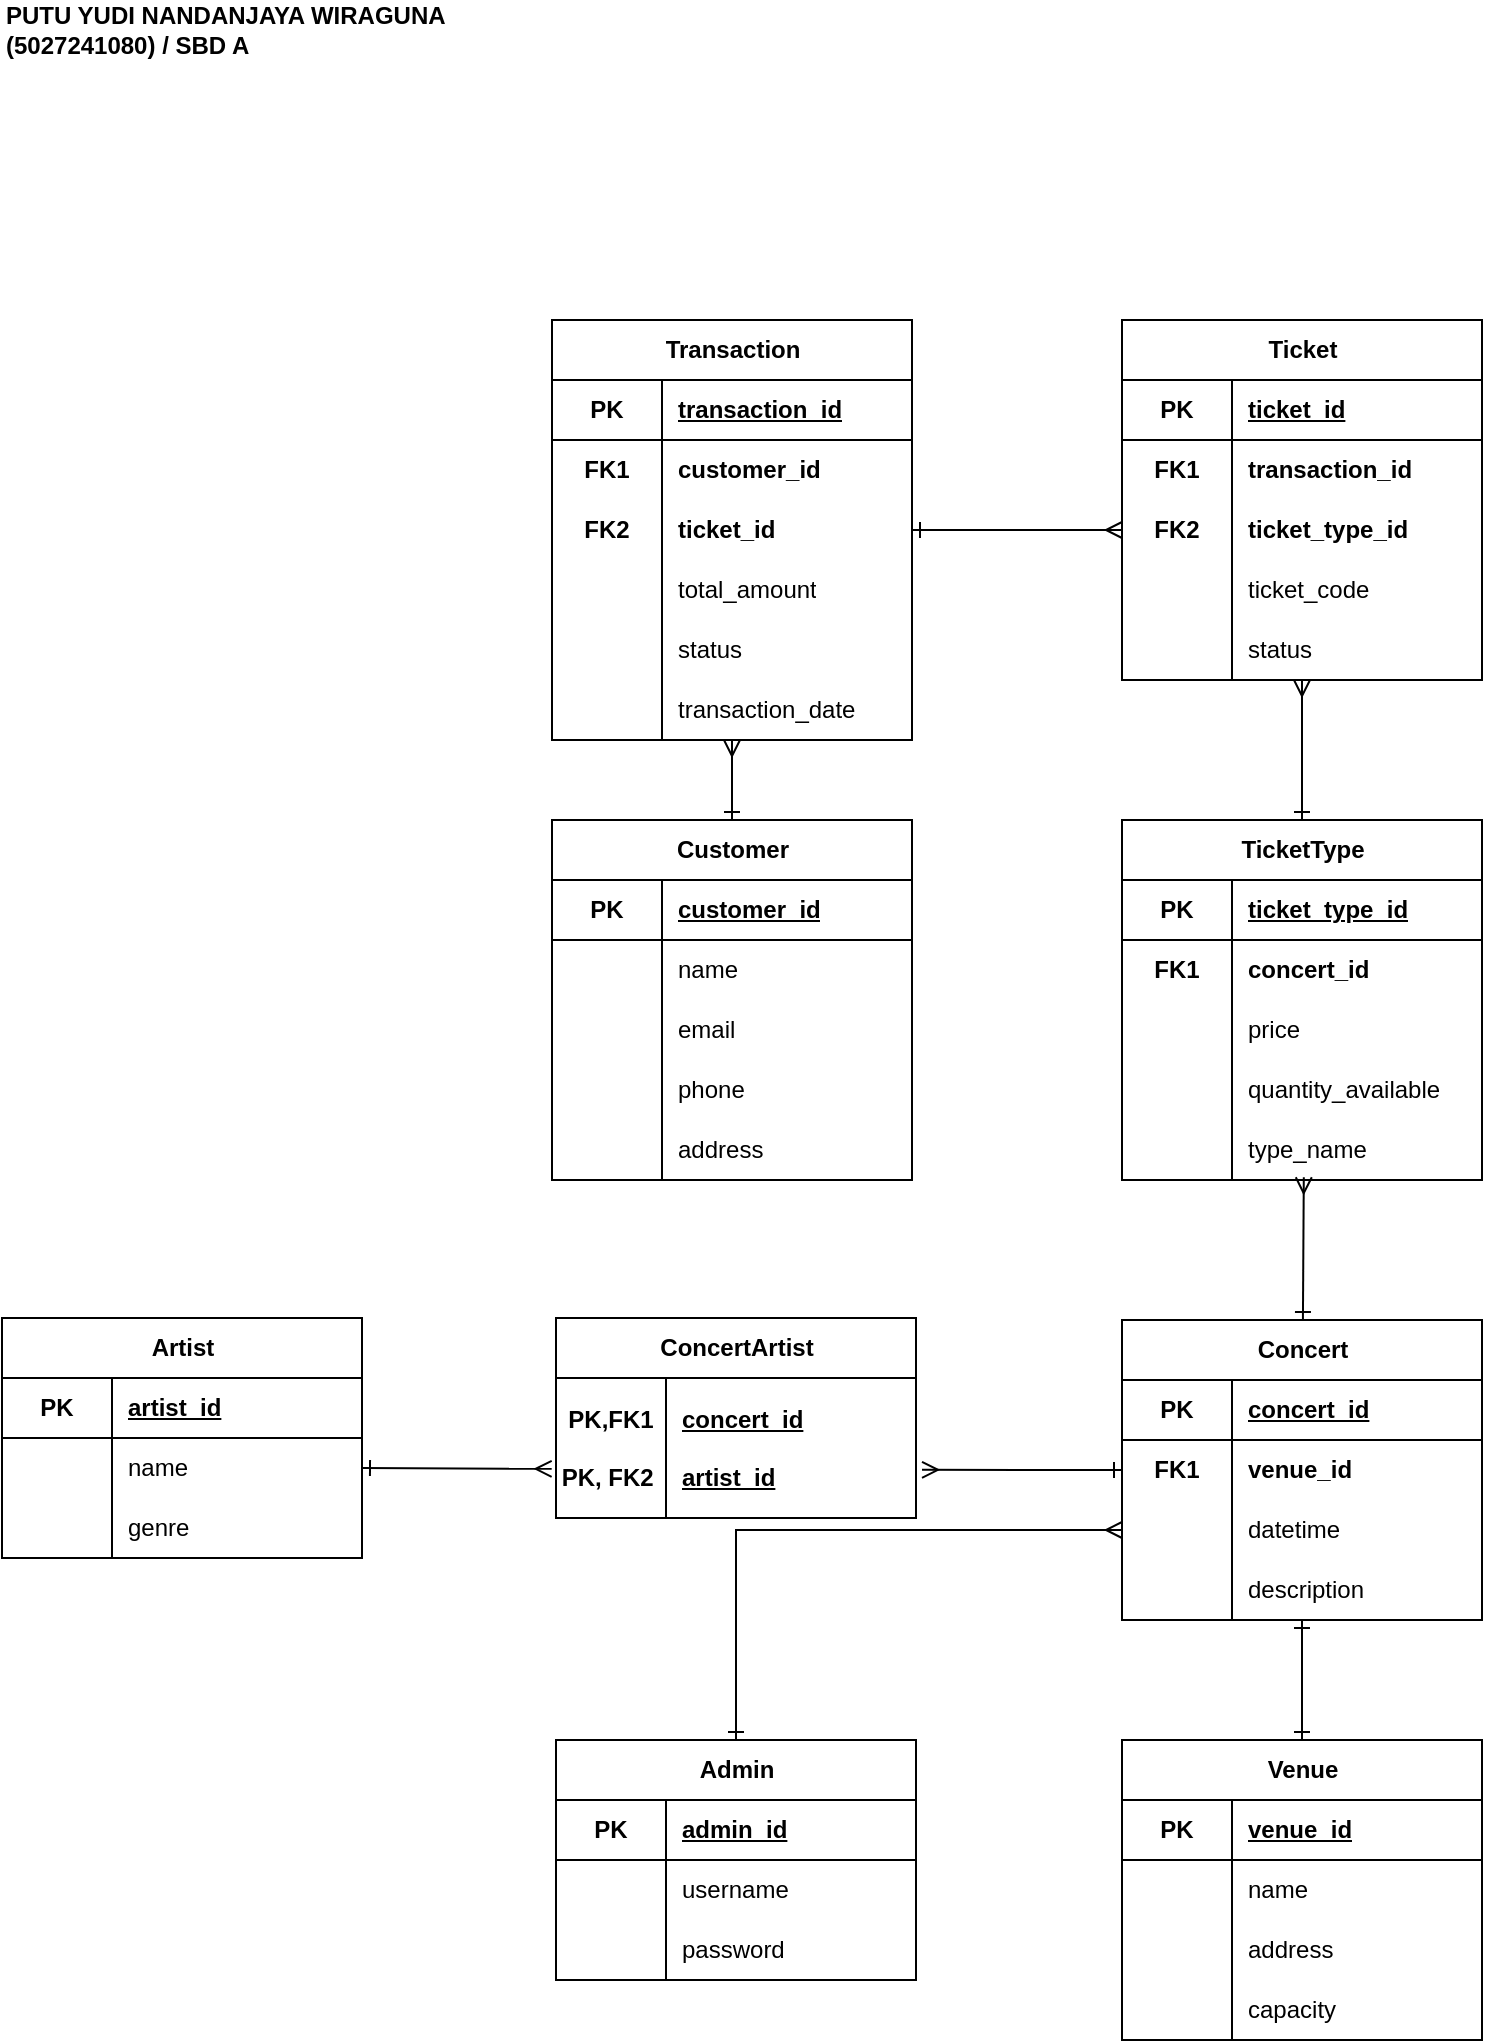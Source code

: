 <mxfile version="26.1.1">
  <diagram name="Page-1" id="lm5dvOAxVJhdNo7mdWoG">
    <mxGraphModel dx="1615" dy="803" grid="1" gridSize="10" guides="1" tooltips="1" connect="1" arrows="1" fold="1" page="1" pageScale="1" pageWidth="850" pageHeight="1100" math="0" shadow="0">
      <root>
        <mxCell id="0" />
        <mxCell id="1" parent="0" />
        <mxCell id="jtw9Fam_n0TnpMAIhiuo-1" value="Customer" style="shape=table;startSize=30;container=1;collapsible=1;childLayout=tableLayout;fixedRows=1;rowLines=0;fontStyle=1;align=center;resizeLast=1;html=1;" vertex="1" parent="1">
          <mxGeometry x="335" y="460" width="180" height="180" as="geometry" />
        </mxCell>
        <mxCell id="jtw9Fam_n0TnpMAIhiuo-2" value="" style="shape=tableRow;horizontal=0;startSize=0;swimlaneHead=0;swimlaneBody=0;fillColor=none;collapsible=0;dropTarget=0;points=[[0,0.5],[1,0.5]];portConstraint=eastwest;top=0;left=0;right=0;bottom=1;" vertex="1" parent="jtw9Fam_n0TnpMAIhiuo-1">
          <mxGeometry y="30" width="180" height="30" as="geometry" />
        </mxCell>
        <mxCell id="jtw9Fam_n0TnpMAIhiuo-3" value="PK" style="shape=partialRectangle;connectable=0;fillColor=none;top=0;left=0;bottom=0;right=0;fontStyle=1;overflow=hidden;whiteSpace=wrap;html=1;" vertex="1" parent="jtw9Fam_n0TnpMAIhiuo-2">
          <mxGeometry width="55" height="30" as="geometry">
            <mxRectangle width="55" height="30" as="alternateBounds" />
          </mxGeometry>
        </mxCell>
        <mxCell id="jtw9Fam_n0TnpMAIhiuo-4" value="customer_id" style="shape=partialRectangle;connectable=0;fillColor=none;top=0;left=0;bottom=0;right=0;align=left;spacingLeft=6;fontStyle=5;overflow=hidden;whiteSpace=wrap;html=1;" vertex="1" parent="jtw9Fam_n0TnpMAIhiuo-2">
          <mxGeometry x="55" width="125" height="30" as="geometry">
            <mxRectangle width="125" height="30" as="alternateBounds" />
          </mxGeometry>
        </mxCell>
        <mxCell id="jtw9Fam_n0TnpMAIhiuo-5" value="" style="shape=tableRow;horizontal=0;startSize=0;swimlaneHead=0;swimlaneBody=0;fillColor=none;collapsible=0;dropTarget=0;points=[[0,0.5],[1,0.5]];portConstraint=eastwest;top=0;left=0;right=0;bottom=0;" vertex="1" parent="jtw9Fam_n0TnpMAIhiuo-1">
          <mxGeometry y="60" width="180" height="30" as="geometry" />
        </mxCell>
        <mxCell id="jtw9Fam_n0TnpMAIhiuo-6" value="" style="shape=partialRectangle;connectable=0;fillColor=none;top=0;left=0;bottom=0;right=0;editable=1;overflow=hidden;whiteSpace=wrap;html=1;" vertex="1" parent="jtw9Fam_n0TnpMAIhiuo-5">
          <mxGeometry width="55" height="30" as="geometry">
            <mxRectangle width="55" height="30" as="alternateBounds" />
          </mxGeometry>
        </mxCell>
        <mxCell id="jtw9Fam_n0TnpMAIhiuo-7" value="name" style="shape=partialRectangle;connectable=0;fillColor=none;top=0;left=0;bottom=0;right=0;align=left;spacingLeft=6;overflow=hidden;whiteSpace=wrap;html=1;" vertex="1" parent="jtw9Fam_n0TnpMAIhiuo-5">
          <mxGeometry x="55" width="125" height="30" as="geometry">
            <mxRectangle width="125" height="30" as="alternateBounds" />
          </mxGeometry>
        </mxCell>
        <mxCell id="jtw9Fam_n0TnpMAIhiuo-8" value="" style="shape=tableRow;horizontal=0;startSize=0;swimlaneHead=0;swimlaneBody=0;fillColor=none;collapsible=0;dropTarget=0;points=[[0,0.5],[1,0.5]];portConstraint=eastwest;top=0;left=0;right=0;bottom=0;" vertex="1" parent="jtw9Fam_n0TnpMAIhiuo-1">
          <mxGeometry y="90" width="180" height="30" as="geometry" />
        </mxCell>
        <mxCell id="jtw9Fam_n0TnpMAIhiuo-9" value="" style="shape=partialRectangle;connectable=0;fillColor=none;top=0;left=0;bottom=0;right=0;editable=1;overflow=hidden;whiteSpace=wrap;html=1;" vertex="1" parent="jtw9Fam_n0TnpMAIhiuo-8">
          <mxGeometry width="55" height="30" as="geometry">
            <mxRectangle width="55" height="30" as="alternateBounds" />
          </mxGeometry>
        </mxCell>
        <mxCell id="jtw9Fam_n0TnpMAIhiuo-10" value="email" style="shape=partialRectangle;connectable=0;fillColor=none;top=0;left=0;bottom=0;right=0;align=left;spacingLeft=6;overflow=hidden;whiteSpace=wrap;html=1;" vertex="1" parent="jtw9Fam_n0TnpMAIhiuo-8">
          <mxGeometry x="55" width="125" height="30" as="geometry">
            <mxRectangle width="125" height="30" as="alternateBounds" />
          </mxGeometry>
        </mxCell>
        <mxCell id="jtw9Fam_n0TnpMAIhiuo-11" value="" style="shape=tableRow;horizontal=0;startSize=0;swimlaneHead=0;swimlaneBody=0;fillColor=none;collapsible=0;dropTarget=0;points=[[0,0.5],[1,0.5]];portConstraint=eastwest;top=0;left=0;right=0;bottom=0;" vertex="1" parent="jtw9Fam_n0TnpMAIhiuo-1">
          <mxGeometry y="120" width="180" height="30" as="geometry" />
        </mxCell>
        <mxCell id="jtw9Fam_n0TnpMAIhiuo-12" value="" style="shape=partialRectangle;connectable=0;fillColor=none;top=0;left=0;bottom=0;right=0;editable=1;overflow=hidden;whiteSpace=wrap;html=1;" vertex="1" parent="jtw9Fam_n0TnpMAIhiuo-11">
          <mxGeometry width="55" height="30" as="geometry">
            <mxRectangle width="55" height="30" as="alternateBounds" />
          </mxGeometry>
        </mxCell>
        <mxCell id="jtw9Fam_n0TnpMAIhiuo-13" value="phone" style="shape=partialRectangle;connectable=0;fillColor=none;top=0;left=0;bottom=0;right=0;align=left;spacingLeft=6;overflow=hidden;whiteSpace=wrap;html=1;" vertex="1" parent="jtw9Fam_n0TnpMAIhiuo-11">
          <mxGeometry x="55" width="125" height="30" as="geometry">
            <mxRectangle width="125" height="30" as="alternateBounds" />
          </mxGeometry>
        </mxCell>
        <mxCell id="jtw9Fam_n0TnpMAIhiuo-38" value="" style="shape=tableRow;horizontal=0;startSize=0;swimlaneHead=0;swimlaneBody=0;fillColor=none;collapsible=0;dropTarget=0;points=[[0,0.5],[1,0.5]];portConstraint=eastwest;top=0;left=0;right=0;bottom=0;" vertex="1" parent="jtw9Fam_n0TnpMAIhiuo-1">
          <mxGeometry y="150" width="180" height="30" as="geometry" />
        </mxCell>
        <mxCell id="jtw9Fam_n0TnpMAIhiuo-39" value="" style="shape=partialRectangle;connectable=0;fillColor=none;top=0;left=0;bottom=0;right=0;editable=1;overflow=hidden;whiteSpace=wrap;html=1;" vertex="1" parent="jtw9Fam_n0TnpMAIhiuo-38">
          <mxGeometry width="55" height="30" as="geometry">
            <mxRectangle width="55" height="30" as="alternateBounds" />
          </mxGeometry>
        </mxCell>
        <mxCell id="jtw9Fam_n0TnpMAIhiuo-40" value="address" style="shape=partialRectangle;connectable=0;fillColor=none;top=0;left=0;bottom=0;right=0;align=left;spacingLeft=6;overflow=hidden;whiteSpace=wrap;html=1;" vertex="1" parent="jtw9Fam_n0TnpMAIhiuo-38">
          <mxGeometry x="55" width="125" height="30" as="geometry">
            <mxRectangle width="125" height="30" as="alternateBounds" />
          </mxGeometry>
        </mxCell>
        <mxCell id="jtw9Fam_n0TnpMAIhiuo-41" value="Transaction" style="shape=table;startSize=30;container=1;collapsible=1;childLayout=tableLayout;fixedRows=1;rowLines=0;fontStyle=1;align=center;resizeLast=1;html=1;" vertex="1" parent="1">
          <mxGeometry x="335" y="210" width="180" height="210" as="geometry" />
        </mxCell>
        <mxCell id="jtw9Fam_n0TnpMAIhiuo-92" value="" style="shape=tableRow;horizontal=0;startSize=0;swimlaneHead=0;swimlaneBody=0;fillColor=none;collapsible=0;dropTarget=0;points=[[0,0.5],[1,0.5]];portConstraint=eastwest;top=0;left=0;right=0;bottom=1;" vertex="1" parent="jtw9Fam_n0TnpMAIhiuo-41">
          <mxGeometry y="30" width="180" height="30" as="geometry" />
        </mxCell>
        <mxCell id="jtw9Fam_n0TnpMAIhiuo-93" value="PK" style="shape=partialRectangle;connectable=0;fillColor=none;top=0;left=0;bottom=0;right=0;fontStyle=1;overflow=hidden;whiteSpace=wrap;html=1;" vertex="1" parent="jtw9Fam_n0TnpMAIhiuo-92">
          <mxGeometry width="55" height="30" as="geometry">
            <mxRectangle width="55" height="30" as="alternateBounds" />
          </mxGeometry>
        </mxCell>
        <mxCell id="jtw9Fam_n0TnpMAIhiuo-94" value="transaction_id" style="shape=partialRectangle;connectable=0;fillColor=none;top=0;left=0;bottom=0;right=0;align=left;spacingLeft=6;fontStyle=5;overflow=hidden;whiteSpace=wrap;html=1;" vertex="1" parent="jtw9Fam_n0TnpMAIhiuo-92">
          <mxGeometry x="55" width="125" height="30" as="geometry">
            <mxRectangle width="125" height="30" as="alternateBounds" />
          </mxGeometry>
        </mxCell>
        <mxCell id="jtw9Fam_n0TnpMAIhiuo-153" value="" style="shape=tableRow;horizontal=0;startSize=0;swimlaneHead=0;swimlaneBody=0;fillColor=none;collapsible=0;dropTarget=0;points=[[0,0.5],[1,0.5]];portConstraint=eastwest;top=0;left=0;right=0;bottom=0;" vertex="1" parent="jtw9Fam_n0TnpMAIhiuo-41">
          <mxGeometry y="60" width="180" height="30" as="geometry" />
        </mxCell>
        <mxCell id="jtw9Fam_n0TnpMAIhiuo-154" value="&lt;b&gt;FK1&lt;/b&gt;" style="shape=partialRectangle;connectable=0;fillColor=none;top=0;left=0;bottom=0;right=0;editable=1;overflow=hidden;whiteSpace=wrap;html=1;" vertex="1" parent="jtw9Fam_n0TnpMAIhiuo-153">
          <mxGeometry width="55" height="30" as="geometry">
            <mxRectangle width="55" height="30" as="alternateBounds" />
          </mxGeometry>
        </mxCell>
        <mxCell id="jtw9Fam_n0TnpMAIhiuo-155" value="&lt;b&gt;customer_id&lt;/b&gt;" style="shape=partialRectangle;connectable=0;fillColor=none;top=0;left=0;bottom=0;right=0;align=left;spacingLeft=6;overflow=hidden;whiteSpace=wrap;html=1;" vertex="1" parent="jtw9Fam_n0TnpMAIhiuo-153">
          <mxGeometry x="55" width="125" height="30" as="geometry">
            <mxRectangle width="125" height="30" as="alternateBounds" />
          </mxGeometry>
        </mxCell>
        <mxCell id="jtw9Fam_n0TnpMAIhiuo-156" value="" style="shape=tableRow;horizontal=0;startSize=0;swimlaneHead=0;swimlaneBody=0;fillColor=none;collapsible=0;dropTarget=0;points=[[0,0.5],[1,0.5]];portConstraint=eastwest;top=0;left=0;right=0;bottom=0;" vertex="1" parent="jtw9Fam_n0TnpMAIhiuo-41">
          <mxGeometry y="90" width="180" height="30" as="geometry" />
        </mxCell>
        <mxCell id="jtw9Fam_n0TnpMAIhiuo-157" value="FK2" style="shape=partialRectangle;connectable=0;fillColor=none;top=0;left=0;bottom=0;right=0;editable=1;overflow=hidden;whiteSpace=wrap;html=1;fontStyle=1" vertex="1" parent="jtw9Fam_n0TnpMAIhiuo-156">
          <mxGeometry width="55" height="30" as="geometry">
            <mxRectangle width="55" height="30" as="alternateBounds" />
          </mxGeometry>
        </mxCell>
        <mxCell id="jtw9Fam_n0TnpMAIhiuo-158" value="&lt;b&gt;ticket_id&lt;/b&gt;" style="shape=partialRectangle;connectable=0;fillColor=none;top=0;left=0;bottom=0;right=0;align=left;spacingLeft=6;overflow=hidden;whiteSpace=wrap;html=1;" vertex="1" parent="jtw9Fam_n0TnpMAIhiuo-156">
          <mxGeometry x="55" width="125" height="30" as="geometry">
            <mxRectangle width="125" height="30" as="alternateBounds" />
          </mxGeometry>
        </mxCell>
        <mxCell id="jtw9Fam_n0TnpMAIhiuo-51" value="" style="shape=tableRow;horizontal=0;startSize=0;swimlaneHead=0;swimlaneBody=0;fillColor=none;collapsible=0;dropTarget=0;points=[[0,0.5],[1,0.5]];portConstraint=eastwest;top=0;left=0;right=0;bottom=0;" vertex="1" parent="jtw9Fam_n0TnpMAIhiuo-41">
          <mxGeometry y="120" width="180" height="30" as="geometry" />
        </mxCell>
        <mxCell id="jtw9Fam_n0TnpMAIhiuo-52" value="" style="shape=partialRectangle;connectable=0;fillColor=none;top=0;left=0;bottom=0;right=0;editable=1;overflow=hidden;whiteSpace=wrap;html=1;" vertex="1" parent="jtw9Fam_n0TnpMAIhiuo-51">
          <mxGeometry width="55" height="30" as="geometry">
            <mxRectangle width="55" height="30" as="alternateBounds" />
          </mxGeometry>
        </mxCell>
        <mxCell id="jtw9Fam_n0TnpMAIhiuo-53" value="total_amount" style="shape=partialRectangle;connectable=0;fillColor=none;top=0;left=0;bottom=0;right=0;align=left;spacingLeft=6;overflow=hidden;whiteSpace=wrap;html=1;" vertex="1" parent="jtw9Fam_n0TnpMAIhiuo-51">
          <mxGeometry x="55" width="125" height="30" as="geometry">
            <mxRectangle width="125" height="30" as="alternateBounds" />
          </mxGeometry>
        </mxCell>
        <mxCell id="jtw9Fam_n0TnpMAIhiuo-54" value="" style="shape=tableRow;horizontal=0;startSize=0;swimlaneHead=0;swimlaneBody=0;fillColor=none;collapsible=0;dropTarget=0;points=[[0,0.5],[1,0.5]];portConstraint=eastwest;top=0;left=0;right=0;bottom=0;" vertex="1" parent="jtw9Fam_n0TnpMAIhiuo-41">
          <mxGeometry y="150" width="180" height="30" as="geometry" />
        </mxCell>
        <mxCell id="jtw9Fam_n0TnpMAIhiuo-55" value="" style="shape=partialRectangle;connectable=0;fillColor=none;top=0;left=0;bottom=0;right=0;editable=1;overflow=hidden;whiteSpace=wrap;html=1;" vertex="1" parent="jtw9Fam_n0TnpMAIhiuo-54">
          <mxGeometry width="55" height="30" as="geometry">
            <mxRectangle width="55" height="30" as="alternateBounds" />
          </mxGeometry>
        </mxCell>
        <mxCell id="jtw9Fam_n0TnpMAIhiuo-56" value="status" style="shape=partialRectangle;connectable=0;fillColor=none;top=0;left=0;bottom=0;right=0;align=left;spacingLeft=6;overflow=hidden;whiteSpace=wrap;html=1;" vertex="1" parent="jtw9Fam_n0TnpMAIhiuo-54">
          <mxGeometry x="55" width="125" height="30" as="geometry">
            <mxRectangle width="125" height="30" as="alternateBounds" />
          </mxGeometry>
        </mxCell>
        <mxCell id="jtw9Fam_n0TnpMAIhiuo-67" value="" style="shape=tableRow;horizontal=0;startSize=0;swimlaneHead=0;swimlaneBody=0;fillColor=none;collapsible=0;dropTarget=0;points=[[0,0.5],[1,0.5]];portConstraint=eastwest;top=0;left=0;right=0;bottom=0;" vertex="1" parent="jtw9Fam_n0TnpMAIhiuo-41">
          <mxGeometry y="180" width="180" height="30" as="geometry" />
        </mxCell>
        <mxCell id="jtw9Fam_n0TnpMAIhiuo-68" value="" style="shape=partialRectangle;connectable=0;fillColor=none;top=0;left=0;bottom=0;right=0;editable=1;overflow=hidden;whiteSpace=wrap;html=1;" vertex="1" parent="jtw9Fam_n0TnpMAIhiuo-67">
          <mxGeometry width="55" height="30" as="geometry">
            <mxRectangle width="55" height="30" as="alternateBounds" />
          </mxGeometry>
        </mxCell>
        <mxCell id="jtw9Fam_n0TnpMAIhiuo-69" value="transaction_date" style="shape=partialRectangle;connectable=0;fillColor=none;top=0;left=0;bottom=0;right=0;align=left;spacingLeft=6;overflow=hidden;whiteSpace=wrap;html=1;" vertex="1" parent="jtw9Fam_n0TnpMAIhiuo-67">
          <mxGeometry x="55" width="125" height="30" as="geometry">
            <mxRectangle width="125" height="30" as="alternateBounds" />
          </mxGeometry>
        </mxCell>
        <mxCell id="jtw9Fam_n0TnpMAIhiuo-98" value="Ticket" style="shape=table;startSize=30;container=1;collapsible=1;childLayout=tableLayout;fixedRows=1;rowLines=0;fontStyle=1;align=center;resizeLast=1;html=1;" vertex="1" parent="1">
          <mxGeometry x="620" y="210" width="180" height="180" as="geometry" />
        </mxCell>
        <mxCell id="jtw9Fam_n0TnpMAIhiuo-99" value="" style="shape=tableRow;horizontal=0;startSize=0;swimlaneHead=0;swimlaneBody=0;fillColor=none;collapsible=0;dropTarget=0;points=[[0,0.5],[1,0.5]];portConstraint=eastwest;top=0;left=0;right=0;bottom=1;" vertex="1" parent="jtw9Fam_n0TnpMAIhiuo-98">
          <mxGeometry y="30" width="180" height="30" as="geometry" />
        </mxCell>
        <mxCell id="jtw9Fam_n0TnpMAIhiuo-100" value="PK" style="shape=partialRectangle;connectable=0;fillColor=none;top=0;left=0;bottom=0;right=0;fontStyle=1;overflow=hidden;whiteSpace=wrap;html=1;" vertex="1" parent="jtw9Fam_n0TnpMAIhiuo-99">
          <mxGeometry width="55" height="30" as="geometry">
            <mxRectangle width="55" height="30" as="alternateBounds" />
          </mxGeometry>
        </mxCell>
        <mxCell id="jtw9Fam_n0TnpMAIhiuo-101" value="ticket_id" style="shape=partialRectangle;connectable=0;fillColor=none;top=0;left=0;bottom=0;right=0;align=left;spacingLeft=6;fontStyle=5;overflow=hidden;whiteSpace=wrap;html=1;" vertex="1" parent="jtw9Fam_n0TnpMAIhiuo-99">
          <mxGeometry x="55" width="125" height="30" as="geometry">
            <mxRectangle width="125" height="30" as="alternateBounds" />
          </mxGeometry>
        </mxCell>
        <mxCell id="jtw9Fam_n0TnpMAIhiuo-162" value="" style="shape=tableRow;horizontal=0;startSize=0;swimlaneHead=0;swimlaneBody=0;fillColor=none;collapsible=0;dropTarget=0;points=[[0,0.5],[1,0.5]];portConstraint=eastwest;top=0;left=0;right=0;bottom=0;" vertex="1" parent="jtw9Fam_n0TnpMAIhiuo-98">
          <mxGeometry y="60" width="180" height="30" as="geometry" />
        </mxCell>
        <mxCell id="jtw9Fam_n0TnpMAIhiuo-163" value="&lt;b&gt;FK1&lt;/b&gt;" style="shape=partialRectangle;connectable=0;fillColor=none;top=0;left=0;bottom=0;right=0;editable=1;overflow=hidden;whiteSpace=wrap;html=1;" vertex="1" parent="jtw9Fam_n0TnpMAIhiuo-162">
          <mxGeometry width="55" height="30" as="geometry">
            <mxRectangle width="55" height="30" as="alternateBounds" />
          </mxGeometry>
        </mxCell>
        <mxCell id="jtw9Fam_n0TnpMAIhiuo-164" value="&lt;b&gt;transaction_id&lt;/b&gt;" style="shape=partialRectangle;connectable=0;fillColor=none;top=0;left=0;bottom=0;right=0;align=left;spacingLeft=6;overflow=hidden;whiteSpace=wrap;html=1;" vertex="1" parent="jtw9Fam_n0TnpMAIhiuo-162">
          <mxGeometry x="55" width="125" height="30" as="geometry">
            <mxRectangle width="125" height="30" as="alternateBounds" />
          </mxGeometry>
        </mxCell>
        <mxCell id="jtw9Fam_n0TnpMAIhiuo-165" value="" style="shape=tableRow;horizontal=0;startSize=0;swimlaneHead=0;swimlaneBody=0;fillColor=none;collapsible=0;dropTarget=0;points=[[0,0.5],[1,0.5]];portConstraint=eastwest;top=0;left=0;right=0;bottom=0;" vertex="1" parent="jtw9Fam_n0TnpMAIhiuo-98">
          <mxGeometry y="90" width="180" height="30" as="geometry" />
        </mxCell>
        <mxCell id="jtw9Fam_n0TnpMAIhiuo-166" value="&lt;b&gt;FK2&lt;/b&gt;" style="shape=partialRectangle;connectable=0;fillColor=none;top=0;left=0;bottom=0;right=0;editable=1;overflow=hidden;whiteSpace=wrap;html=1;" vertex="1" parent="jtw9Fam_n0TnpMAIhiuo-165">
          <mxGeometry width="55" height="30" as="geometry">
            <mxRectangle width="55" height="30" as="alternateBounds" />
          </mxGeometry>
        </mxCell>
        <mxCell id="jtw9Fam_n0TnpMAIhiuo-167" value="&lt;b&gt;ticket_type_id&lt;/b&gt;" style="shape=partialRectangle;connectable=0;fillColor=none;top=0;left=0;bottom=0;right=0;align=left;spacingLeft=6;overflow=hidden;whiteSpace=wrap;html=1;" vertex="1" parent="jtw9Fam_n0TnpMAIhiuo-165">
          <mxGeometry x="55" width="125" height="30" as="geometry">
            <mxRectangle width="125" height="30" as="alternateBounds" />
          </mxGeometry>
        </mxCell>
        <mxCell id="jtw9Fam_n0TnpMAIhiuo-108" value="" style="shape=tableRow;horizontal=0;startSize=0;swimlaneHead=0;swimlaneBody=0;fillColor=none;collapsible=0;dropTarget=0;points=[[0,0.5],[1,0.5]];portConstraint=eastwest;top=0;left=0;right=0;bottom=0;" vertex="1" parent="jtw9Fam_n0TnpMAIhiuo-98">
          <mxGeometry y="120" width="180" height="30" as="geometry" />
        </mxCell>
        <mxCell id="jtw9Fam_n0TnpMAIhiuo-109" value="" style="shape=partialRectangle;connectable=0;fillColor=none;top=0;left=0;bottom=0;right=0;editable=1;overflow=hidden;whiteSpace=wrap;html=1;" vertex="1" parent="jtw9Fam_n0TnpMAIhiuo-108">
          <mxGeometry width="55" height="30" as="geometry">
            <mxRectangle width="55" height="30" as="alternateBounds" />
          </mxGeometry>
        </mxCell>
        <mxCell id="jtw9Fam_n0TnpMAIhiuo-110" value="ticket_code" style="shape=partialRectangle;connectable=0;fillColor=none;top=0;left=0;bottom=0;right=0;align=left;spacingLeft=6;overflow=hidden;whiteSpace=wrap;html=1;" vertex="1" parent="jtw9Fam_n0TnpMAIhiuo-108">
          <mxGeometry x="55" width="125" height="30" as="geometry">
            <mxRectangle width="125" height="30" as="alternateBounds" />
          </mxGeometry>
        </mxCell>
        <mxCell id="jtw9Fam_n0TnpMAIhiuo-111" value="" style="shape=tableRow;horizontal=0;startSize=0;swimlaneHead=0;swimlaneBody=0;fillColor=none;collapsible=0;dropTarget=0;points=[[0,0.5],[1,0.5]];portConstraint=eastwest;top=0;left=0;right=0;bottom=0;" vertex="1" parent="jtw9Fam_n0TnpMAIhiuo-98">
          <mxGeometry y="150" width="180" height="30" as="geometry" />
        </mxCell>
        <mxCell id="jtw9Fam_n0TnpMAIhiuo-112" value="" style="shape=partialRectangle;connectable=0;fillColor=none;top=0;left=0;bottom=0;right=0;editable=1;overflow=hidden;whiteSpace=wrap;html=1;" vertex="1" parent="jtw9Fam_n0TnpMAIhiuo-111">
          <mxGeometry width="55" height="30" as="geometry">
            <mxRectangle width="55" height="30" as="alternateBounds" />
          </mxGeometry>
        </mxCell>
        <mxCell id="jtw9Fam_n0TnpMAIhiuo-113" value="status" style="shape=partialRectangle;connectable=0;fillColor=none;top=0;left=0;bottom=0;right=0;align=left;spacingLeft=6;overflow=hidden;whiteSpace=wrap;html=1;" vertex="1" parent="jtw9Fam_n0TnpMAIhiuo-111">
          <mxGeometry x="55" width="125" height="30" as="geometry">
            <mxRectangle width="125" height="30" as="alternateBounds" />
          </mxGeometry>
        </mxCell>
        <mxCell id="jtw9Fam_n0TnpMAIhiuo-117" value="TicketType" style="shape=table;startSize=30;container=1;collapsible=1;childLayout=tableLayout;fixedRows=1;rowLines=0;fontStyle=1;align=center;resizeLast=1;html=1;" vertex="1" parent="1">
          <mxGeometry x="620" y="460" width="180" height="180" as="geometry" />
        </mxCell>
        <mxCell id="jtw9Fam_n0TnpMAIhiuo-118" value="" style="shape=tableRow;horizontal=0;startSize=0;swimlaneHead=0;swimlaneBody=0;fillColor=none;collapsible=0;dropTarget=0;points=[[0,0.5],[1,0.5]];portConstraint=eastwest;top=0;left=0;right=0;bottom=1;" vertex="1" parent="jtw9Fam_n0TnpMAIhiuo-117">
          <mxGeometry y="30" width="180" height="30" as="geometry" />
        </mxCell>
        <mxCell id="jtw9Fam_n0TnpMAIhiuo-119" value="PK" style="shape=partialRectangle;connectable=0;fillColor=none;top=0;left=0;bottom=0;right=0;fontStyle=1;overflow=hidden;whiteSpace=wrap;html=1;" vertex="1" parent="jtw9Fam_n0TnpMAIhiuo-118">
          <mxGeometry width="55" height="30" as="geometry">
            <mxRectangle width="55" height="30" as="alternateBounds" />
          </mxGeometry>
        </mxCell>
        <mxCell id="jtw9Fam_n0TnpMAIhiuo-120" value="ticket_type_id" style="shape=partialRectangle;connectable=0;fillColor=none;top=0;left=0;bottom=0;right=0;align=left;spacingLeft=6;fontStyle=5;overflow=hidden;whiteSpace=wrap;html=1;" vertex="1" parent="jtw9Fam_n0TnpMAIhiuo-118">
          <mxGeometry x="55" width="125" height="30" as="geometry">
            <mxRectangle width="125" height="30" as="alternateBounds" />
          </mxGeometry>
        </mxCell>
        <mxCell id="jtw9Fam_n0TnpMAIhiuo-127" value="" style="shape=tableRow;horizontal=0;startSize=0;swimlaneHead=0;swimlaneBody=0;fillColor=none;collapsible=0;dropTarget=0;points=[[0,0.5],[1,0.5]];portConstraint=eastwest;top=0;left=0;right=0;bottom=0;" vertex="1" parent="jtw9Fam_n0TnpMAIhiuo-117">
          <mxGeometry y="60" width="180" height="30" as="geometry" />
        </mxCell>
        <mxCell id="jtw9Fam_n0TnpMAIhiuo-128" value="&lt;b&gt;FK1&lt;/b&gt;" style="shape=partialRectangle;connectable=0;fillColor=none;top=0;left=0;bottom=0;right=0;editable=1;overflow=hidden;whiteSpace=wrap;html=1;" vertex="1" parent="jtw9Fam_n0TnpMAIhiuo-127">
          <mxGeometry width="55" height="30" as="geometry">
            <mxRectangle width="55" height="30" as="alternateBounds" />
          </mxGeometry>
        </mxCell>
        <mxCell id="jtw9Fam_n0TnpMAIhiuo-129" value="&lt;b&gt;concert_id&lt;/b&gt;" style="shape=partialRectangle;connectable=0;fillColor=none;top=0;left=0;bottom=0;right=0;align=left;spacingLeft=6;overflow=hidden;whiteSpace=wrap;html=1;" vertex="1" parent="jtw9Fam_n0TnpMAIhiuo-127">
          <mxGeometry x="55" width="125" height="30" as="geometry">
            <mxRectangle width="125" height="30" as="alternateBounds" />
          </mxGeometry>
        </mxCell>
        <mxCell id="jtw9Fam_n0TnpMAIhiuo-130" value="" style="shape=tableRow;horizontal=0;startSize=0;swimlaneHead=0;swimlaneBody=0;fillColor=none;collapsible=0;dropTarget=0;points=[[0,0.5],[1,0.5]];portConstraint=eastwest;top=0;left=0;right=0;bottom=0;" vertex="1" parent="jtw9Fam_n0TnpMAIhiuo-117">
          <mxGeometry y="90" width="180" height="30" as="geometry" />
        </mxCell>
        <mxCell id="jtw9Fam_n0TnpMAIhiuo-131" value="" style="shape=partialRectangle;connectable=0;fillColor=none;top=0;left=0;bottom=0;right=0;editable=1;overflow=hidden;whiteSpace=wrap;html=1;" vertex="1" parent="jtw9Fam_n0TnpMAIhiuo-130">
          <mxGeometry width="55" height="30" as="geometry">
            <mxRectangle width="55" height="30" as="alternateBounds" />
          </mxGeometry>
        </mxCell>
        <mxCell id="jtw9Fam_n0TnpMAIhiuo-132" value="price" style="shape=partialRectangle;connectable=0;fillColor=none;top=0;left=0;bottom=0;right=0;align=left;spacingLeft=6;overflow=hidden;whiteSpace=wrap;html=1;" vertex="1" parent="jtw9Fam_n0TnpMAIhiuo-130">
          <mxGeometry x="55" width="125" height="30" as="geometry">
            <mxRectangle width="125" height="30" as="alternateBounds" />
          </mxGeometry>
        </mxCell>
        <mxCell id="jtw9Fam_n0TnpMAIhiuo-133" value="" style="shape=tableRow;horizontal=0;startSize=0;swimlaneHead=0;swimlaneBody=0;fillColor=none;collapsible=0;dropTarget=0;points=[[0,0.5],[1,0.5]];portConstraint=eastwest;top=0;left=0;right=0;bottom=0;" vertex="1" parent="jtw9Fam_n0TnpMAIhiuo-117">
          <mxGeometry y="120" width="180" height="30" as="geometry" />
        </mxCell>
        <mxCell id="jtw9Fam_n0TnpMAIhiuo-134" value="" style="shape=partialRectangle;connectable=0;fillColor=none;top=0;left=0;bottom=0;right=0;editable=1;overflow=hidden;whiteSpace=wrap;html=1;" vertex="1" parent="jtw9Fam_n0TnpMAIhiuo-133">
          <mxGeometry width="55" height="30" as="geometry">
            <mxRectangle width="55" height="30" as="alternateBounds" />
          </mxGeometry>
        </mxCell>
        <mxCell id="jtw9Fam_n0TnpMAIhiuo-135" value="quantity_available" style="shape=partialRectangle;connectable=0;fillColor=none;top=0;left=0;bottom=0;right=0;align=left;spacingLeft=6;overflow=hidden;whiteSpace=wrap;html=1;" vertex="1" parent="jtw9Fam_n0TnpMAIhiuo-133">
          <mxGeometry x="55" width="125" height="30" as="geometry">
            <mxRectangle width="125" height="30" as="alternateBounds" />
          </mxGeometry>
        </mxCell>
        <mxCell id="jtw9Fam_n0TnpMAIhiuo-174" value="" style="shape=tableRow;horizontal=0;startSize=0;swimlaneHead=0;swimlaneBody=0;fillColor=none;collapsible=0;dropTarget=0;points=[[0,0.5],[1,0.5]];portConstraint=eastwest;top=0;left=0;right=0;bottom=0;" vertex="1" parent="jtw9Fam_n0TnpMAIhiuo-117">
          <mxGeometry y="150" width="180" height="30" as="geometry" />
        </mxCell>
        <mxCell id="jtw9Fam_n0TnpMAIhiuo-175" value="" style="shape=partialRectangle;connectable=0;fillColor=none;top=0;left=0;bottom=0;right=0;editable=1;overflow=hidden;whiteSpace=wrap;html=1;" vertex="1" parent="jtw9Fam_n0TnpMAIhiuo-174">
          <mxGeometry width="55" height="30" as="geometry">
            <mxRectangle width="55" height="30" as="alternateBounds" />
          </mxGeometry>
        </mxCell>
        <mxCell id="jtw9Fam_n0TnpMAIhiuo-176" value="type_name" style="shape=partialRectangle;connectable=0;fillColor=none;top=0;left=0;bottom=0;right=0;align=left;spacingLeft=6;overflow=hidden;whiteSpace=wrap;html=1;" vertex="1" parent="jtw9Fam_n0TnpMAIhiuo-174">
          <mxGeometry x="55" width="125" height="30" as="geometry">
            <mxRectangle width="125" height="30" as="alternateBounds" />
          </mxGeometry>
        </mxCell>
        <mxCell id="jtw9Fam_n0TnpMAIhiuo-136" value="Concert" style="shape=table;startSize=30;container=1;collapsible=1;childLayout=tableLayout;fixedRows=1;rowLines=0;fontStyle=1;align=center;resizeLast=1;html=1;" vertex="1" parent="1">
          <mxGeometry x="620" y="710" width="180" height="150" as="geometry" />
        </mxCell>
        <mxCell id="jtw9Fam_n0TnpMAIhiuo-137" value="" style="shape=tableRow;horizontal=0;startSize=0;swimlaneHead=0;swimlaneBody=0;fillColor=none;collapsible=0;dropTarget=0;points=[[0,0.5],[1,0.5]];portConstraint=eastwest;top=0;left=0;right=0;bottom=1;" vertex="1" parent="jtw9Fam_n0TnpMAIhiuo-136">
          <mxGeometry y="30" width="180" height="30" as="geometry" />
        </mxCell>
        <mxCell id="jtw9Fam_n0TnpMAIhiuo-138" value="PK" style="shape=partialRectangle;connectable=0;fillColor=none;top=0;left=0;bottom=0;right=0;fontStyle=1;overflow=hidden;whiteSpace=wrap;html=1;" vertex="1" parent="jtw9Fam_n0TnpMAIhiuo-137">
          <mxGeometry width="55" height="30" as="geometry">
            <mxRectangle width="55" height="30" as="alternateBounds" />
          </mxGeometry>
        </mxCell>
        <mxCell id="jtw9Fam_n0TnpMAIhiuo-139" value="concert_id" style="shape=partialRectangle;connectable=0;fillColor=none;top=0;left=0;bottom=0;right=0;align=left;spacingLeft=6;fontStyle=5;overflow=hidden;whiteSpace=wrap;html=1;" vertex="1" parent="jtw9Fam_n0TnpMAIhiuo-137">
          <mxGeometry x="55" width="125" height="30" as="geometry">
            <mxRectangle width="125" height="30" as="alternateBounds" />
          </mxGeometry>
        </mxCell>
        <mxCell id="jtw9Fam_n0TnpMAIhiuo-143" value="" style="shape=tableRow;horizontal=0;startSize=0;swimlaneHead=0;swimlaneBody=0;fillColor=none;collapsible=0;dropTarget=0;points=[[0,0.5],[1,0.5]];portConstraint=eastwest;top=0;left=0;right=0;bottom=0;" vertex="1" parent="jtw9Fam_n0TnpMAIhiuo-136">
          <mxGeometry y="60" width="180" height="30" as="geometry" />
        </mxCell>
        <mxCell id="jtw9Fam_n0TnpMAIhiuo-144" value="&lt;b&gt;FK1&lt;/b&gt;" style="shape=partialRectangle;connectable=0;fillColor=none;top=0;left=0;bottom=0;right=0;editable=1;overflow=hidden;whiteSpace=wrap;html=1;" vertex="1" parent="jtw9Fam_n0TnpMAIhiuo-143">
          <mxGeometry width="55" height="30" as="geometry">
            <mxRectangle width="55" height="30" as="alternateBounds" />
          </mxGeometry>
        </mxCell>
        <mxCell id="jtw9Fam_n0TnpMAIhiuo-145" value="&lt;b&gt;venue_id&lt;/b&gt;" style="shape=partialRectangle;connectable=0;fillColor=none;top=0;left=0;bottom=0;right=0;align=left;spacingLeft=6;overflow=hidden;whiteSpace=wrap;html=1;" vertex="1" parent="jtw9Fam_n0TnpMAIhiuo-143">
          <mxGeometry x="55" width="125" height="30" as="geometry">
            <mxRectangle width="125" height="30" as="alternateBounds" />
          </mxGeometry>
        </mxCell>
        <mxCell id="jtw9Fam_n0TnpMAIhiuo-146" value="" style="shape=tableRow;horizontal=0;startSize=0;swimlaneHead=0;swimlaneBody=0;fillColor=none;collapsible=0;dropTarget=0;points=[[0,0.5],[1,0.5]];portConstraint=eastwest;top=0;left=0;right=0;bottom=0;" vertex="1" parent="jtw9Fam_n0TnpMAIhiuo-136">
          <mxGeometry y="90" width="180" height="30" as="geometry" />
        </mxCell>
        <mxCell id="jtw9Fam_n0TnpMAIhiuo-147" value="" style="shape=partialRectangle;connectable=0;fillColor=none;top=0;left=0;bottom=0;right=0;editable=1;overflow=hidden;whiteSpace=wrap;html=1;" vertex="1" parent="jtw9Fam_n0TnpMAIhiuo-146">
          <mxGeometry width="55" height="30" as="geometry">
            <mxRectangle width="55" height="30" as="alternateBounds" />
          </mxGeometry>
        </mxCell>
        <mxCell id="jtw9Fam_n0TnpMAIhiuo-148" value="datetime" style="shape=partialRectangle;connectable=0;fillColor=none;top=0;left=0;bottom=0;right=0;align=left;spacingLeft=6;overflow=hidden;whiteSpace=wrap;html=1;" vertex="1" parent="jtw9Fam_n0TnpMAIhiuo-146">
          <mxGeometry x="55" width="125" height="30" as="geometry">
            <mxRectangle width="125" height="30" as="alternateBounds" />
          </mxGeometry>
        </mxCell>
        <mxCell id="jtw9Fam_n0TnpMAIhiuo-149" value="" style="shape=tableRow;horizontal=0;startSize=0;swimlaneHead=0;swimlaneBody=0;fillColor=none;collapsible=0;dropTarget=0;points=[[0,0.5],[1,0.5]];portConstraint=eastwest;top=0;left=0;right=0;bottom=0;" vertex="1" parent="jtw9Fam_n0TnpMAIhiuo-136">
          <mxGeometry y="120" width="180" height="30" as="geometry" />
        </mxCell>
        <mxCell id="jtw9Fam_n0TnpMAIhiuo-150" value="" style="shape=partialRectangle;connectable=0;fillColor=none;top=0;left=0;bottom=0;right=0;editable=1;overflow=hidden;whiteSpace=wrap;html=1;" vertex="1" parent="jtw9Fam_n0TnpMAIhiuo-149">
          <mxGeometry width="55" height="30" as="geometry">
            <mxRectangle width="55" height="30" as="alternateBounds" />
          </mxGeometry>
        </mxCell>
        <mxCell id="jtw9Fam_n0TnpMAIhiuo-151" value="description" style="shape=partialRectangle;connectable=0;fillColor=none;top=0;left=0;bottom=0;right=0;align=left;spacingLeft=6;overflow=hidden;whiteSpace=wrap;html=1;" vertex="1" parent="jtw9Fam_n0TnpMAIhiuo-149">
          <mxGeometry x="55" width="125" height="30" as="geometry">
            <mxRectangle width="125" height="30" as="alternateBounds" />
          </mxGeometry>
        </mxCell>
        <mxCell id="jtw9Fam_n0TnpMAIhiuo-177" value="Venue" style="shape=table;startSize=30;container=1;collapsible=1;childLayout=tableLayout;fixedRows=1;rowLines=0;fontStyle=1;align=center;resizeLast=1;html=1;" vertex="1" parent="1">
          <mxGeometry x="620" y="920" width="180" height="150" as="geometry" />
        </mxCell>
        <mxCell id="jtw9Fam_n0TnpMAIhiuo-178" value="" style="shape=tableRow;horizontal=0;startSize=0;swimlaneHead=0;swimlaneBody=0;fillColor=none;collapsible=0;dropTarget=0;points=[[0,0.5],[1,0.5]];portConstraint=eastwest;top=0;left=0;right=0;bottom=1;" vertex="1" parent="jtw9Fam_n0TnpMAIhiuo-177">
          <mxGeometry y="30" width="180" height="30" as="geometry" />
        </mxCell>
        <mxCell id="jtw9Fam_n0TnpMAIhiuo-179" value="PK" style="shape=partialRectangle;connectable=0;fillColor=none;top=0;left=0;bottom=0;right=0;fontStyle=1;overflow=hidden;whiteSpace=wrap;html=1;" vertex="1" parent="jtw9Fam_n0TnpMAIhiuo-178">
          <mxGeometry width="55" height="30" as="geometry">
            <mxRectangle width="55" height="30" as="alternateBounds" />
          </mxGeometry>
        </mxCell>
        <mxCell id="jtw9Fam_n0TnpMAIhiuo-180" value="venue_id" style="shape=partialRectangle;connectable=0;fillColor=none;top=0;left=0;bottom=0;right=0;align=left;spacingLeft=6;fontStyle=5;overflow=hidden;whiteSpace=wrap;html=1;" vertex="1" parent="jtw9Fam_n0TnpMAIhiuo-178">
          <mxGeometry x="55" width="125" height="30" as="geometry">
            <mxRectangle width="125" height="30" as="alternateBounds" />
          </mxGeometry>
        </mxCell>
        <mxCell id="jtw9Fam_n0TnpMAIhiuo-184" value="" style="shape=tableRow;horizontal=0;startSize=0;swimlaneHead=0;swimlaneBody=0;fillColor=none;collapsible=0;dropTarget=0;points=[[0,0.5],[1,0.5]];portConstraint=eastwest;top=0;left=0;right=0;bottom=0;" vertex="1" parent="jtw9Fam_n0TnpMAIhiuo-177">
          <mxGeometry y="60" width="180" height="30" as="geometry" />
        </mxCell>
        <mxCell id="jtw9Fam_n0TnpMAIhiuo-185" value="" style="shape=partialRectangle;connectable=0;fillColor=none;top=0;left=0;bottom=0;right=0;editable=1;overflow=hidden;whiteSpace=wrap;html=1;" vertex="1" parent="jtw9Fam_n0TnpMAIhiuo-184">
          <mxGeometry width="55" height="30" as="geometry">
            <mxRectangle width="55" height="30" as="alternateBounds" />
          </mxGeometry>
        </mxCell>
        <mxCell id="jtw9Fam_n0TnpMAIhiuo-186" value="name" style="shape=partialRectangle;connectable=0;fillColor=none;top=0;left=0;bottom=0;right=0;align=left;spacingLeft=6;overflow=hidden;whiteSpace=wrap;html=1;" vertex="1" parent="jtw9Fam_n0TnpMAIhiuo-184">
          <mxGeometry x="55" width="125" height="30" as="geometry">
            <mxRectangle width="125" height="30" as="alternateBounds" />
          </mxGeometry>
        </mxCell>
        <mxCell id="jtw9Fam_n0TnpMAIhiuo-187" value="" style="shape=tableRow;horizontal=0;startSize=0;swimlaneHead=0;swimlaneBody=0;fillColor=none;collapsible=0;dropTarget=0;points=[[0,0.5],[1,0.5]];portConstraint=eastwest;top=0;left=0;right=0;bottom=0;" vertex="1" parent="jtw9Fam_n0TnpMAIhiuo-177">
          <mxGeometry y="90" width="180" height="30" as="geometry" />
        </mxCell>
        <mxCell id="jtw9Fam_n0TnpMAIhiuo-188" value="" style="shape=partialRectangle;connectable=0;fillColor=none;top=0;left=0;bottom=0;right=0;editable=1;overflow=hidden;whiteSpace=wrap;html=1;" vertex="1" parent="jtw9Fam_n0TnpMAIhiuo-187">
          <mxGeometry width="55" height="30" as="geometry">
            <mxRectangle width="55" height="30" as="alternateBounds" />
          </mxGeometry>
        </mxCell>
        <mxCell id="jtw9Fam_n0TnpMAIhiuo-189" value="address" style="shape=partialRectangle;connectable=0;fillColor=none;top=0;left=0;bottom=0;right=0;align=left;spacingLeft=6;overflow=hidden;whiteSpace=wrap;html=1;" vertex="1" parent="jtw9Fam_n0TnpMAIhiuo-187">
          <mxGeometry x="55" width="125" height="30" as="geometry">
            <mxRectangle width="125" height="30" as="alternateBounds" />
          </mxGeometry>
        </mxCell>
        <mxCell id="jtw9Fam_n0TnpMAIhiuo-190" value="" style="shape=tableRow;horizontal=0;startSize=0;swimlaneHead=0;swimlaneBody=0;fillColor=none;collapsible=0;dropTarget=0;points=[[0,0.5],[1,0.5]];portConstraint=eastwest;top=0;left=0;right=0;bottom=0;" vertex="1" parent="jtw9Fam_n0TnpMAIhiuo-177">
          <mxGeometry y="120" width="180" height="30" as="geometry" />
        </mxCell>
        <mxCell id="jtw9Fam_n0TnpMAIhiuo-191" value="" style="shape=partialRectangle;connectable=0;fillColor=none;top=0;left=0;bottom=0;right=0;editable=1;overflow=hidden;whiteSpace=wrap;html=1;" vertex="1" parent="jtw9Fam_n0TnpMAIhiuo-190">
          <mxGeometry width="55" height="30" as="geometry">
            <mxRectangle width="55" height="30" as="alternateBounds" />
          </mxGeometry>
        </mxCell>
        <mxCell id="jtw9Fam_n0TnpMAIhiuo-192" value="capacity" style="shape=partialRectangle;connectable=0;fillColor=none;top=0;left=0;bottom=0;right=0;align=left;spacingLeft=6;overflow=hidden;whiteSpace=wrap;html=1;" vertex="1" parent="jtw9Fam_n0TnpMAIhiuo-190">
          <mxGeometry x="55" width="125" height="30" as="geometry">
            <mxRectangle width="125" height="30" as="alternateBounds" />
          </mxGeometry>
        </mxCell>
        <mxCell id="jtw9Fam_n0TnpMAIhiuo-209" value="ConcertArtist" style="shape=table;startSize=30;container=1;collapsible=1;childLayout=tableLayout;fixedRows=1;rowLines=0;fontStyle=1;align=center;resizeLast=1;html=1;" vertex="1" parent="1">
          <mxGeometry x="337" y="709" width="180" height="100" as="geometry" />
        </mxCell>
        <mxCell id="jtw9Fam_n0TnpMAIhiuo-210" value="" style="shape=tableRow;horizontal=0;startSize=0;swimlaneHead=0;swimlaneBody=0;fillColor=none;collapsible=0;dropTarget=0;points=[[0,0.5],[1,0.5]];portConstraint=eastwest;top=0;left=0;right=0;bottom=1;" vertex="1" parent="jtw9Fam_n0TnpMAIhiuo-209">
          <mxGeometry y="30" width="180" height="70" as="geometry" />
        </mxCell>
        <mxCell id="jtw9Fam_n0TnpMAIhiuo-211" value="PK,FK1&lt;div&gt;&lt;br&gt;&lt;/div&gt;&lt;div&gt;PK, FK2&amp;nbsp;&lt;/div&gt;" style="shape=partialRectangle;connectable=0;fillColor=none;top=0;left=0;bottom=0;right=0;fontStyle=1;overflow=hidden;whiteSpace=wrap;html=1;" vertex="1" parent="jtw9Fam_n0TnpMAIhiuo-210">
          <mxGeometry width="55" height="70" as="geometry">
            <mxRectangle width="55" height="70" as="alternateBounds" />
          </mxGeometry>
        </mxCell>
        <mxCell id="jtw9Fam_n0TnpMAIhiuo-212" value="concert_id&lt;div&gt;&lt;br&gt;&lt;div&gt;artist_id&lt;/div&gt;&lt;/div&gt;" style="shape=partialRectangle;connectable=0;fillColor=none;top=0;left=0;bottom=0;right=0;align=left;spacingLeft=6;fontStyle=5;overflow=hidden;whiteSpace=wrap;html=1;" vertex="1" parent="jtw9Fam_n0TnpMAIhiuo-210">
          <mxGeometry x="55" width="125" height="70" as="geometry">
            <mxRectangle width="125" height="70" as="alternateBounds" />
          </mxGeometry>
        </mxCell>
        <mxCell id="jtw9Fam_n0TnpMAIhiuo-238" value="Artist" style="shape=table;startSize=30;container=1;collapsible=1;childLayout=tableLayout;fixedRows=1;rowLines=0;fontStyle=1;align=center;resizeLast=1;html=1;" vertex="1" parent="1">
          <mxGeometry x="60" y="709" width="180" height="120" as="geometry" />
        </mxCell>
        <mxCell id="jtw9Fam_n0TnpMAIhiuo-239" value="" style="shape=tableRow;horizontal=0;startSize=0;swimlaneHead=0;swimlaneBody=0;fillColor=none;collapsible=0;dropTarget=0;points=[[0,0.5],[1,0.5]];portConstraint=eastwest;top=0;left=0;right=0;bottom=1;" vertex="1" parent="jtw9Fam_n0TnpMAIhiuo-238">
          <mxGeometry y="30" width="180" height="30" as="geometry" />
        </mxCell>
        <mxCell id="jtw9Fam_n0TnpMAIhiuo-240" value="PK" style="shape=partialRectangle;connectable=0;fillColor=none;top=0;left=0;bottom=0;right=0;fontStyle=1;overflow=hidden;whiteSpace=wrap;html=1;" vertex="1" parent="jtw9Fam_n0TnpMAIhiuo-239">
          <mxGeometry width="55" height="30" as="geometry">
            <mxRectangle width="55" height="30" as="alternateBounds" />
          </mxGeometry>
        </mxCell>
        <mxCell id="jtw9Fam_n0TnpMAIhiuo-241" value="artist_id" style="shape=partialRectangle;connectable=0;fillColor=none;top=0;left=0;bottom=0;right=0;align=left;spacingLeft=6;fontStyle=5;overflow=hidden;whiteSpace=wrap;html=1;" vertex="1" parent="jtw9Fam_n0TnpMAIhiuo-239">
          <mxGeometry x="55" width="125" height="30" as="geometry">
            <mxRectangle width="125" height="30" as="alternateBounds" />
          </mxGeometry>
        </mxCell>
        <mxCell id="jtw9Fam_n0TnpMAIhiuo-245" value="" style="shape=tableRow;horizontal=0;startSize=0;swimlaneHead=0;swimlaneBody=0;fillColor=none;collapsible=0;dropTarget=0;points=[[0,0.5],[1,0.5]];portConstraint=eastwest;top=0;left=0;right=0;bottom=0;" vertex="1" parent="jtw9Fam_n0TnpMAIhiuo-238">
          <mxGeometry y="60" width="180" height="30" as="geometry" />
        </mxCell>
        <mxCell id="jtw9Fam_n0TnpMAIhiuo-246" value="" style="shape=partialRectangle;connectable=0;fillColor=none;top=0;left=0;bottom=0;right=0;editable=1;overflow=hidden;whiteSpace=wrap;html=1;" vertex="1" parent="jtw9Fam_n0TnpMAIhiuo-245">
          <mxGeometry width="55" height="30" as="geometry">
            <mxRectangle width="55" height="30" as="alternateBounds" />
          </mxGeometry>
        </mxCell>
        <mxCell id="jtw9Fam_n0TnpMAIhiuo-247" value="name" style="shape=partialRectangle;connectable=0;fillColor=none;top=0;left=0;bottom=0;right=0;align=left;spacingLeft=6;overflow=hidden;whiteSpace=wrap;html=1;" vertex="1" parent="jtw9Fam_n0TnpMAIhiuo-245">
          <mxGeometry x="55" width="125" height="30" as="geometry">
            <mxRectangle width="125" height="30" as="alternateBounds" />
          </mxGeometry>
        </mxCell>
        <mxCell id="jtw9Fam_n0TnpMAIhiuo-248" value="" style="shape=tableRow;horizontal=0;startSize=0;swimlaneHead=0;swimlaneBody=0;fillColor=none;collapsible=0;dropTarget=0;points=[[0,0.5],[1,0.5]];portConstraint=eastwest;top=0;left=0;right=0;bottom=0;" vertex="1" parent="jtw9Fam_n0TnpMAIhiuo-238">
          <mxGeometry y="90" width="180" height="30" as="geometry" />
        </mxCell>
        <mxCell id="jtw9Fam_n0TnpMAIhiuo-249" value="" style="shape=partialRectangle;connectable=0;fillColor=none;top=0;left=0;bottom=0;right=0;editable=1;overflow=hidden;whiteSpace=wrap;html=1;" vertex="1" parent="jtw9Fam_n0TnpMAIhiuo-248">
          <mxGeometry width="55" height="30" as="geometry">
            <mxRectangle width="55" height="30" as="alternateBounds" />
          </mxGeometry>
        </mxCell>
        <mxCell id="jtw9Fam_n0TnpMAIhiuo-250" value="genre" style="shape=partialRectangle;connectable=0;fillColor=none;top=0;left=0;bottom=0;right=0;align=left;spacingLeft=6;overflow=hidden;whiteSpace=wrap;html=1;" vertex="1" parent="jtw9Fam_n0TnpMAIhiuo-248">
          <mxGeometry x="55" width="125" height="30" as="geometry">
            <mxRectangle width="125" height="30" as="alternateBounds" />
          </mxGeometry>
        </mxCell>
        <mxCell id="jtw9Fam_n0TnpMAIhiuo-275" style="edgeStyle=none;rounded=0;orthogonalLoop=1;jettySize=auto;html=1;exitX=0.5;exitY=0;exitDx=0;exitDy=0;entryX=0;entryY=0.5;entryDx=0;entryDy=0;endArrow=ERmany;endFill=0;startArrow=ERone;startFill=0;" edge="1" parent="1" source="jtw9Fam_n0TnpMAIhiuo-251" target="jtw9Fam_n0TnpMAIhiuo-146">
          <mxGeometry relative="1" as="geometry">
            <Array as="points">
              <mxPoint x="427" y="815" />
            </Array>
          </mxGeometry>
        </mxCell>
        <mxCell id="jtw9Fam_n0TnpMAIhiuo-251" value="Admin" style="shape=table;startSize=30;container=1;collapsible=1;childLayout=tableLayout;fixedRows=1;rowLines=0;fontStyle=1;align=center;resizeLast=1;html=1;" vertex="1" parent="1">
          <mxGeometry x="337" y="920" width="180" height="120" as="geometry" />
        </mxCell>
        <mxCell id="jtw9Fam_n0TnpMAIhiuo-252" value="" style="shape=tableRow;horizontal=0;startSize=0;swimlaneHead=0;swimlaneBody=0;fillColor=none;collapsible=0;dropTarget=0;points=[[0,0.5],[1,0.5]];portConstraint=eastwest;top=0;left=0;right=0;bottom=1;" vertex="1" parent="jtw9Fam_n0TnpMAIhiuo-251">
          <mxGeometry y="30" width="180" height="30" as="geometry" />
        </mxCell>
        <mxCell id="jtw9Fam_n0TnpMAIhiuo-253" value="PK" style="shape=partialRectangle;connectable=0;fillColor=none;top=0;left=0;bottom=0;right=0;fontStyle=1;overflow=hidden;whiteSpace=wrap;html=1;" vertex="1" parent="jtw9Fam_n0TnpMAIhiuo-252">
          <mxGeometry width="55" height="30" as="geometry">
            <mxRectangle width="55" height="30" as="alternateBounds" />
          </mxGeometry>
        </mxCell>
        <mxCell id="jtw9Fam_n0TnpMAIhiuo-254" value="admin_id" style="shape=partialRectangle;connectable=0;fillColor=none;top=0;left=0;bottom=0;right=0;align=left;spacingLeft=6;fontStyle=5;overflow=hidden;whiteSpace=wrap;html=1;" vertex="1" parent="jtw9Fam_n0TnpMAIhiuo-252">
          <mxGeometry x="55" width="125" height="30" as="geometry">
            <mxRectangle width="125" height="30" as="alternateBounds" />
          </mxGeometry>
        </mxCell>
        <mxCell id="jtw9Fam_n0TnpMAIhiuo-255" value="" style="shape=tableRow;horizontal=0;startSize=0;swimlaneHead=0;swimlaneBody=0;fillColor=none;collapsible=0;dropTarget=0;points=[[0,0.5],[1,0.5]];portConstraint=eastwest;top=0;left=0;right=0;bottom=0;" vertex="1" parent="jtw9Fam_n0TnpMAIhiuo-251">
          <mxGeometry y="60" width="180" height="30" as="geometry" />
        </mxCell>
        <mxCell id="jtw9Fam_n0TnpMAIhiuo-256" value="" style="shape=partialRectangle;connectable=0;fillColor=none;top=0;left=0;bottom=0;right=0;editable=1;overflow=hidden;whiteSpace=wrap;html=1;" vertex="1" parent="jtw9Fam_n0TnpMAIhiuo-255">
          <mxGeometry width="55" height="30" as="geometry">
            <mxRectangle width="55" height="30" as="alternateBounds" />
          </mxGeometry>
        </mxCell>
        <mxCell id="jtw9Fam_n0TnpMAIhiuo-257" value="username" style="shape=partialRectangle;connectable=0;fillColor=none;top=0;left=0;bottom=0;right=0;align=left;spacingLeft=6;overflow=hidden;whiteSpace=wrap;html=1;" vertex="1" parent="jtw9Fam_n0TnpMAIhiuo-255">
          <mxGeometry x="55" width="125" height="30" as="geometry">
            <mxRectangle width="125" height="30" as="alternateBounds" />
          </mxGeometry>
        </mxCell>
        <mxCell id="jtw9Fam_n0TnpMAIhiuo-258" value="" style="shape=tableRow;horizontal=0;startSize=0;swimlaneHead=0;swimlaneBody=0;fillColor=none;collapsible=0;dropTarget=0;points=[[0,0.5],[1,0.5]];portConstraint=eastwest;top=0;left=0;right=0;bottom=0;" vertex="1" parent="jtw9Fam_n0TnpMAIhiuo-251">
          <mxGeometry y="90" width="180" height="30" as="geometry" />
        </mxCell>
        <mxCell id="jtw9Fam_n0TnpMAIhiuo-259" value="" style="shape=partialRectangle;connectable=0;fillColor=none;top=0;left=0;bottom=0;right=0;editable=1;overflow=hidden;whiteSpace=wrap;html=1;" vertex="1" parent="jtw9Fam_n0TnpMAIhiuo-258">
          <mxGeometry width="55" height="30" as="geometry">
            <mxRectangle width="55" height="30" as="alternateBounds" />
          </mxGeometry>
        </mxCell>
        <mxCell id="jtw9Fam_n0TnpMAIhiuo-260" value="password" style="shape=partialRectangle;connectable=0;fillColor=none;top=0;left=0;bottom=0;right=0;align=left;spacingLeft=6;overflow=hidden;whiteSpace=wrap;html=1;" vertex="1" parent="jtw9Fam_n0TnpMAIhiuo-258">
          <mxGeometry x="55" width="125" height="30" as="geometry">
            <mxRectangle width="125" height="30" as="alternateBounds" />
          </mxGeometry>
        </mxCell>
        <mxCell id="jtw9Fam_n0TnpMAIhiuo-266" style="edgeStyle=none;rounded=0;orthogonalLoop=1;jettySize=auto;html=1;entryX=0.5;entryY=1;entryDx=0;entryDy=0;entryPerimeter=0;startArrow=ERone;startFill=0;endArrow=ERmany;endFill=0;" edge="1" parent="1" source="jtw9Fam_n0TnpMAIhiuo-1" target="jtw9Fam_n0TnpMAIhiuo-67">
          <mxGeometry relative="1" as="geometry" />
        </mxCell>
        <mxCell id="jtw9Fam_n0TnpMAIhiuo-267" style="edgeStyle=none;rounded=0;orthogonalLoop=1;jettySize=auto;html=1;entryX=0;entryY=0.5;entryDx=0;entryDy=0;startArrow=ERone;startFill=0;endArrow=ERmany;endFill=0;" edge="1" parent="1" source="jtw9Fam_n0TnpMAIhiuo-156" target="jtw9Fam_n0TnpMAIhiuo-165">
          <mxGeometry relative="1" as="geometry" />
        </mxCell>
        <mxCell id="jtw9Fam_n0TnpMAIhiuo-268" style="edgeStyle=none;rounded=0;orthogonalLoop=1;jettySize=auto;html=1;entryX=0.5;entryY=1;entryDx=0;entryDy=0;entryPerimeter=0;endArrow=ERmany;endFill=0;startArrow=ERone;startFill=0;" edge="1" parent="1" source="jtw9Fam_n0TnpMAIhiuo-117" target="jtw9Fam_n0TnpMAIhiuo-111">
          <mxGeometry relative="1" as="geometry" />
        </mxCell>
        <mxCell id="jtw9Fam_n0TnpMAIhiuo-269" style="edgeStyle=none;rounded=0;orthogonalLoop=1;jettySize=auto;html=1;entryX=0.505;entryY=0.954;entryDx=0;entryDy=0;entryPerimeter=0;endArrow=ERmany;endFill=0;startArrow=ERone;startFill=0;" edge="1" parent="1" source="jtw9Fam_n0TnpMAIhiuo-136" target="jtw9Fam_n0TnpMAIhiuo-174">
          <mxGeometry relative="1" as="geometry" />
        </mxCell>
        <mxCell id="jtw9Fam_n0TnpMAIhiuo-271" style="edgeStyle=none;rounded=0;orthogonalLoop=1;jettySize=auto;html=1;entryX=0.5;entryY=1;entryDx=0;entryDy=0;entryPerimeter=0;endArrow=ERone;endFill=0;startArrow=ERone;startFill=0;" edge="1" parent="1" source="jtw9Fam_n0TnpMAIhiuo-177" target="jtw9Fam_n0TnpMAIhiuo-149">
          <mxGeometry relative="1" as="geometry" />
        </mxCell>
        <mxCell id="jtw9Fam_n0TnpMAIhiuo-272" style="edgeStyle=none;rounded=0;orthogonalLoop=1;jettySize=auto;html=1;exitX=0;exitY=0.5;exitDx=0;exitDy=0;endArrow=ERmany;endFill=0;startArrow=ERone;startFill=0;" edge="1" parent="1" source="jtw9Fam_n0TnpMAIhiuo-143">
          <mxGeometry relative="1" as="geometry">
            <mxPoint x="520" y="784.923" as="targetPoint" />
          </mxGeometry>
        </mxCell>
        <mxCell id="jtw9Fam_n0TnpMAIhiuo-274" style="edgeStyle=none;rounded=0;orthogonalLoop=1;jettySize=auto;html=1;exitX=1;exitY=0.5;exitDx=0;exitDy=0;endArrow=ERmany;endFill=0;startArrow=ERone;startFill=0;entryX=-0.012;entryY=0.649;entryDx=0;entryDy=0;entryPerimeter=0;" edge="1" parent="1" source="jtw9Fam_n0TnpMAIhiuo-245" target="jtw9Fam_n0TnpMAIhiuo-210">
          <mxGeometry relative="1" as="geometry">
            <mxPoint x="330" y="784" as="targetPoint" />
          </mxGeometry>
        </mxCell>
        <mxCell id="jtw9Fam_n0TnpMAIhiuo-276" value="&lt;b&gt;PUTU YUDI NANDANJAYA WIRAGUNA&amp;nbsp;&lt;/b&gt;&lt;div&gt;&lt;b&gt;(5027241080) / SBD A&lt;/b&gt;&lt;/div&gt;" style="text;html=1;align=left;verticalAlign=middle;whiteSpace=wrap;rounded=0;" vertex="1" parent="1">
          <mxGeometry x="60" y="50" width="320" height="30" as="geometry" />
        </mxCell>
      </root>
    </mxGraphModel>
  </diagram>
</mxfile>
